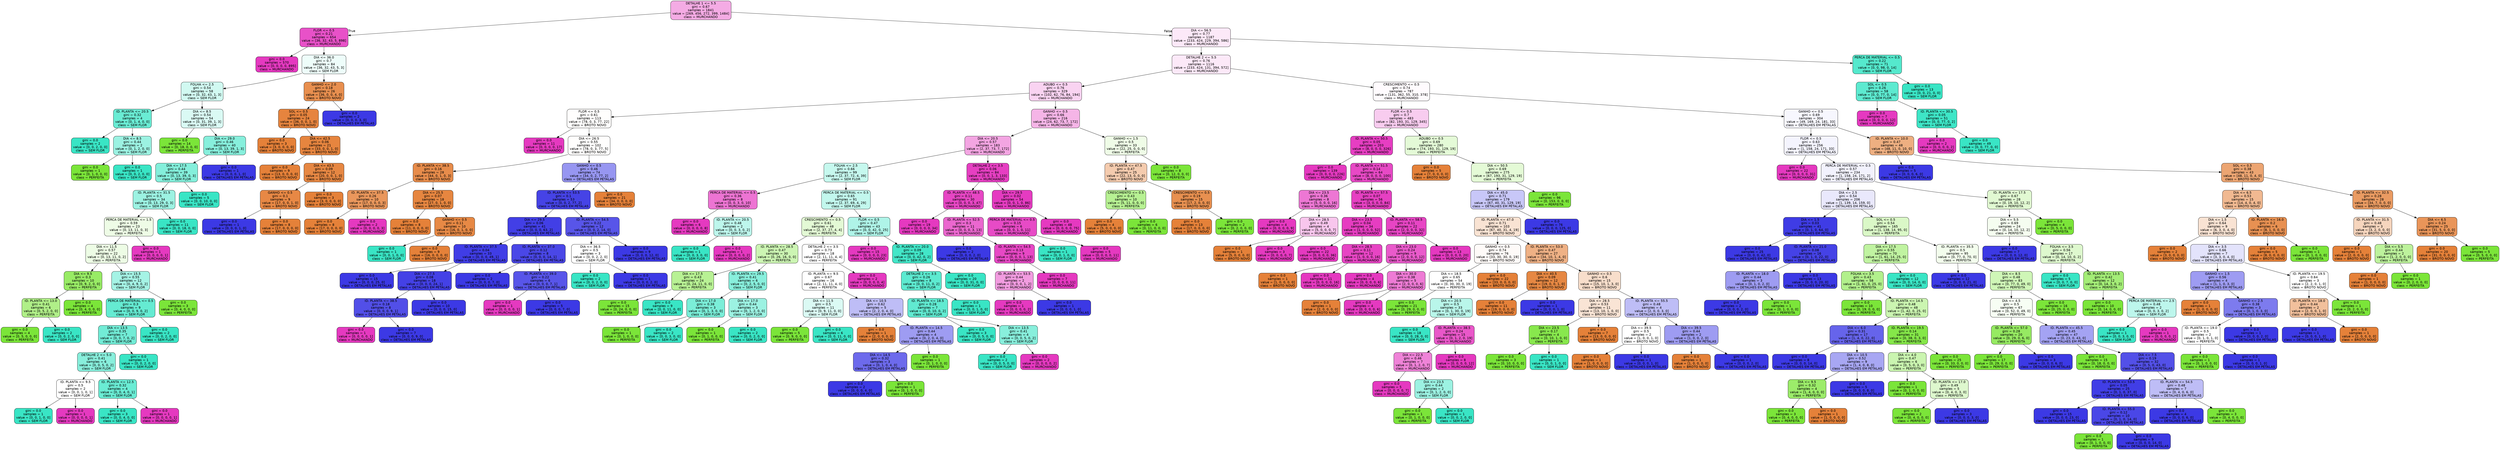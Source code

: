 digraph Tree {
node [shape=box, style="filled, rounded", color="black", fontname="helvetica"] ;
edge [fontname="helvetica"] ;
0 [label="DETALHE 1 <= 5.5\ngini = 0.67\nsamples = 1841\nvalue = [269, 456, 272, 399, 1484]\nclass = MURCHANDO", fillcolor="#f4abe4"] ;
1 [label="FLOR <= 0.5\ngini = 0.21\nsamples = 654\nvalue = [36, 32, 43, 5, 898]\nclass = MURCHANDO", fillcolor="#e851c8"] ;
0 -> 1 [labeldistance=2.5, labelangle=45, headlabel="True"] ;
2 [label="gini = 0.0\nsamples = 570\nvalue = [0, 0, 0, 0, 895]\nclass = MURCHANDO", fillcolor="#e539c0"] ;
1 -> 2 ;
3 [label="DIA <= 36.0\ngini = 0.7\nsamples = 84\nvalue = [36, 32, 43, 5, 3]\nclass = SEM FLOR", fillcolor="#eefdfa"] ;
1 -> 3 ;
4 [label="FOLHA <= 2.5\ngini = 0.54\nsamples = 58\nvalue = [0, 32, 43, 1, 3]\nclass = SEM FLOR", fillcolor="#d1f9f1"] ;
3 -> 4 ;
5 [label="ID. PLANTA <= 20.5\ngini = 0.32\nsamples = 4\nvalue = [0, 1, 4, 0, 0]\nclass = SEM FLOR", fillcolor="#6aecd4"] ;
4 -> 5 ;
6 [label="gini = 0.0\nsamples = 2\nvalue = [0, 0, 2, 0, 0]\nclass = SEM FLOR", fillcolor="#39e5c5"] ;
5 -> 6 ;
7 [label="DIA <= 8.5\ngini = 0.44\nsamples = 2\nvalue = [0, 1, 2, 0, 0]\nclass = SEM FLOR", fillcolor="#9cf2e2"] ;
5 -> 7 ;
8 [label="gini = 0.0\nsamples = 1\nvalue = [0, 1, 0, 0, 0]\nclass = PERFEITA", fillcolor="#7be539"] ;
7 -> 8 ;
9 [label="gini = 0.0\nsamples = 1\nvalue = [0, 0, 2, 0, 0]\nclass = SEM FLOR", fillcolor="#39e5c5"] ;
7 -> 9 ;
10 [label="DIA <= 8.5\ngini = 0.54\nsamples = 54\nvalue = [0, 31, 39, 1, 3]\nclass = SEM FLOR", fillcolor="#dafaf4"] ;
4 -> 10 ;
11 [label="gini = 0.0\nsamples = 14\nvalue = [0, 18, 0, 0, 0]\nclass = PERFEITA", fillcolor="#7be539"] ;
10 -> 11 ;
12 [label="DIA <= 29.0\ngini = 0.46\nsamples = 40\nvalue = [0, 13, 39, 1, 3]\nclass = SEM FLOR", fillcolor="#87efdc"] ;
10 -> 12 ;
13 [label="DIA <= 17.5\ngini = 0.44\nsamples = 39\nvalue = [0, 13, 39, 0, 3]\nclass = SEM FLOR", fillcolor="#84efdb"] ;
12 -> 13 ;
14 [label="ID. PLANTA <= 31.5\ngini = 0.5\nsamples = 34\nvalue = [0, 13, 29, 0, 3]\nclass = SEM FLOR", fillcolor="#9cf2e2"] ;
13 -> 14 ;
15 [label="PERCA DE MATERIAL <= 1.5\ngini = 0.59\nsamples = 23\nvalue = [0, 13, 11, 0, 3]\nclass = PERFEITA", fillcolor="#eefce6"] ;
14 -> 15 ;
16 [label="DIA <= 11.5\ngini = 0.57\nsamples = 22\nvalue = [0, 13, 11, 0, 2]\nclass = PERFEITA", fillcolor="#edfce5"] ;
15 -> 16 ;
17 [label="DIA <= 9.5\ngini = 0.3\nsamples = 10\nvalue = [0, 9, 2, 0, 0]\nclass = PERFEITA", fillcolor="#98eb65"] ;
16 -> 17 ;
18 [label="ID. PLANTA <= 13.0\ngini = 0.41\nsamples = 6\nvalue = [0, 5, 2, 0, 0]\nclass = PERFEITA", fillcolor="#b0ef88"] ;
17 -> 18 ;
19 [label="gini = 0.0\nsamples = 4\nvalue = [0, 5, 0, 0, 0]\nclass = PERFEITA", fillcolor="#7be539"] ;
18 -> 19 ;
20 [label="gini = 0.0\nsamples = 2\nvalue = [0, 0, 2, 0, 0]\nclass = SEM FLOR", fillcolor="#39e5c5"] ;
18 -> 20 ;
21 [label="gini = 0.0\nsamples = 4\nvalue = [0, 4, 0, 0, 0]\nclass = PERFEITA", fillcolor="#7be539"] ;
17 -> 21 ;
22 [label="DIA <= 15.5\ngini = 0.55\nsamples = 12\nvalue = [0, 4, 9, 0, 2]\nclass = SEM FLOR", fillcolor="#a5f3e5"] ;
16 -> 22 ;
23 [label="PERCA DE MATERIAL <= 0.5\ngini = 0.3\nsamples = 9\nvalue = [0, 0, 9, 0, 2]\nclass = SEM FLOR", fillcolor="#65ebd2"] ;
22 -> 23 ;
24 [label="DIA <= 13.5\ngini = 0.35\nsamples = 7\nvalue = [0, 0, 7, 0, 2]\nclass = SEM FLOR", fillcolor="#72ecd6"] ;
23 -> 24 ;
25 [label="DETALHE 2 <= 5.0\ngini = 0.41\nsamples = 6\nvalue = [0, 0, 5, 0, 2]\nclass = SEM FLOR", fillcolor="#88efdc"] ;
24 -> 25 ;
26 [label="ID. PLANTA <= 9.5\ngini = 0.5\nsamples = 2\nvalue = [0, 0, 1, 0, 1]\nclass = SEM FLOR", fillcolor="#ffffff"] ;
25 -> 26 ;
27 [label="gini = 0.0\nsamples = 1\nvalue = [0, 0, 1, 0, 0]\nclass = SEM FLOR", fillcolor="#39e5c5"] ;
26 -> 27 ;
28 [label="gini = 0.0\nsamples = 1\nvalue = [0, 0, 0, 0, 1]\nclass = MURCHANDO", fillcolor="#e539c0"] ;
26 -> 28 ;
29 [label="ID. PLANTA <= 12.5\ngini = 0.32\nsamples = 4\nvalue = [0, 0, 4, 0, 1]\nclass = SEM FLOR", fillcolor="#6aecd4"] ;
25 -> 29 ;
30 [label="gini = 0.0\nsamples = 3\nvalue = [0, 0, 4, 0, 0]\nclass = SEM FLOR", fillcolor="#39e5c5"] ;
29 -> 30 ;
31 [label="gini = 0.0\nsamples = 1\nvalue = [0, 0, 0, 0, 1]\nclass = MURCHANDO", fillcolor="#e539c0"] ;
29 -> 31 ;
32 [label="gini = 0.0\nsamples = 1\nvalue = [0, 0, 2, 0, 0]\nclass = SEM FLOR", fillcolor="#39e5c5"] ;
24 -> 32 ;
33 [label="gini = 0.0\nsamples = 2\nvalue = [0, 0, 2, 0, 0]\nclass = SEM FLOR", fillcolor="#39e5c5"] ;
23 -> 33 ;
34 [label="gini = 0.0\nsamples = 3\nvalue = [0, 4, 0, 0, 0]\nclass = PERFEITA", fillcolor="#7be539"] ;
22 -> 34 ;
35 [label="gini = 0.0\nsamples = 1\nvalue = [0, 0, 0, 0, 1]\nclass = MURCHANDO", fillcolor="#e539c0"] ;
15 -> 35 ;
36 [label="gini = 0.0\nsamples = 11\nvalue = [0, 0, 18, 0, 0]\nclass = SEM FLOR", fillcolor="#39e5c5"] ;
14 -> 36 ;
37 [label="gini = 0.0\nsamples = 5\nvalue = [0, 0, 10, 0, 0]\nclass = SEM FLOR", fillcolor="#39e5c5"] ;
13 -> 37 ;
38 [label="gini = 0.0\nsamples = 1\nvalue = [0, 0, 0, 1, 0]\nclass = DETALHES EM PÉTALAS", fillcolor="#3c39e5"] ;
12 -> 38 ;
39 [label="GANHO <= 2.0\ngini = 0.18\nsamples = 26\nvalue = [36, 0, 0, 4, 0]\nclass = BROTO NOVO", fillcolor="#e88f4f"] ;
3 -> 39 ;
40 [label="SOL <= 0.5\ngini = 0.05\nsamples = 24\nvalue = [36, 0, 0, 1, 0]\nclass = BROTO NOVO", fillcolor="#e6843e"] ;
39 -> 40 ;
41 [label="gini = 0.0\nsamples = 3\nvalue = [3, 0, 0, 0, 0]\nclass = BROTO NOVO", fillcolor="#e58139"] ;
40 -> 41 ;
42 [label="DIA <= 42.5\ngini = 0.06\nsamples = 21\nvalue = [33, 0, 0, 1, 0]\nclass = BROTO NOVO", fillcolor="#e6853f"] ;
40 -> 42 ;
43 [label="gini = 0.0\nsamples = 9\nvalue = [13, 0, 0, 0, 0]\nclass = BROTO NOVO", fillcolor="#e58139"] ;
42 -> 43 ;
44 [label="DIA <= 43.5\ngini = 0.09\nsamples = 12\nvalue = [20, 0, 0, 1, 0]\nclass = BROTO NOVO", fillcolor="#e68743"] ;
42 -> 44 ;
45 [label="GANHO <= 0.5\ngini = 0.1\nsamples = 9\nvalue = [17, 0, 0, 1, 0]\nclass = BROTO NOVO", fillcolor="#e78845"] ;
44 -> 45 ;
46 [label="gini = 0.0\nsamples = 1\nvalue = [0, 0, 0, 1, 0]\nclass = DETALHES EM PÉTALAS", fillcolor="#3c39e5"] ;
45 -> 46 ;
47 [label="gini = 0.0\nsamples = 8\nvalue = [17, 0, 0, 0, 0]\nclass = BROTO NOVO", fillcolor="#e58139"] ;
45 -> 47 ;
48 [label="gini = 0.0\nsamples = 3\nvalue = [3, 0, 0, 0, 0]\nclass = BROTO NOVO", fillcolor="#e58139"] ;
44 -> 48 ;
49 [label="gini = 0.0\nsamples = 2\nvalue = [0, 0, 0, 3, 0]\nclass = DETALHES EM PÉTALAS", fillcolor="#3c39e5"] ;
39 -> 49 ;
50 [label="DIA <= 56.5\ngini = 0.77\nsamples = 1187\nvalue = [233, 424, 229, 394, 586]\nclass = MURCHANDO", fillcolor="#fce9f8"] ;
0 -> 50 [labeldistance=2.5, labelangle=-45, headlabel="False"] ;
51 [label="DETALHE 2 <= 5.5\ngini = 0.76\nsamples = 1116\nvalue = [233, 424, 131, 394, 572]\nclass = MURCHANDO", fillcolor="#fce9f8"] ;
50 -> 51 ;
52 [label="ADUBO <= 0.5\ngini = 0.76\nsamples = 329\nvalue = [102, 62, 76, 84, 194]\nclass = MURCHANDO", fillcolor="#f9d3f1"] ;
51 -> 52 ;
53 [label="FLOR <= 0.5\ngini = 0.61\nsamples = 113\nvalue = [78, 0, 3, 77, 22]\nclass = BROTO NOVO", fillcolor="#fffefd"] ;
52 -> 53 ;
54 [label="gini = 0.0\nsamples = 11\nvalue = [0, 0, 0, 0, 17]\nclass = MURCHANDO", fillcolor="#e539c0"] ;
53 -> 54 ;
55 [label="DIA <= 26.5\ngini = 0.55\nsamples = 102\nvalue = [78, 0, 3, 77, 5]\nclass = BROTO NOVO", fillcolor="#fffefd"] ;
53 -> 55 ;
56 [label="ID. PLANTA <= 38.5\ngini = 0.16\nsamples = 28\nvalue = [44, 0, 1, 0, 3]\nclass = BROTO NOVO", fillcolor="#e78c4b"] ;
55 -> 56 ;
57 [label="ID. PLANTA <= 37.5\ngini = 0.26\nsamples = 10\nvalue = [17, 0, 0, 0, 3]\nclass = BROTO NOVO", fillcolor="#ea975c"] ;
56 -> 57 ;
58 [label="gini = 0.0\nsamples = 8\nvalue = [17, 0, 0, 0, 0]\nclass = BROTO NOVO", fillcolor="#e58139"] ;
57 -> 58 ;
59 [label="gini = 0.0\nsamples = 2\nvalue = [0, 0, 0, 0, 3]\nclass = MURCHANDO", fillcolor="#e539c0"] ;
57 -> 59 ;
60 [label="DIA <= 25.5\ngini = 0.07\nsamples = 18\nvalue = [27, 0, 1, 0, 0]\nclass = BROTO NOVO", fillcolor="#e68640"] ;
56 -> 60 ;
61 [label="gini = 0.0\nsamples = 8\nvalue = [11, 0, 0, 0, 0]\nclass = BROTO NOVO", fillcolor="#e58139"] ;
60 -> 61 ;
62 [label="GANHO <= 0.5\ngini = 0.11\nsamples = 10\nvalue = [16, 0, 1, 0, 0]\nclass = BROTO NOVO", fillcolor="#e78945"] ;
60 -> 62 ;
63 [label="gini = 0.0\nsamples = 1\nvalue = [0, 0, 1, 0, 0]\nclass = SEM FLOR", fillcolor="#39e5c5"] ;
62 -> 63 ;
64 [label="gini = 0.0\nsamples = 9\nvalue = [16, 0, 0, 0, 0]\nclass = BROTO NOVO", fillcolor="#e58139"] ;
62 -> 64 ;
65 [label="GANHO <= 0.5\ngini = 0.46\nsamples = 74\nvalue = [34, 0, 2, 77, 2]\nclass = DETALHES EM PÉTALAS", fillcolor="#9796f1"] ;
55 -> 65 ;
66 [label="ID. PLANTA <= 53.5\ngini = 0.1\nsamples = 53\nvalue = [0, 0, 2, 77, 2]\nclass = DETALHES EM PÉTALAS", fillcolor="#4643e6"] ;
65 -> 66 ;
67 [label="DIA <= 29.5\ngini = 0.06\nsamples = 41\nvalue = [0, 0, 0, 63, 2]\nclass = DETALHES EM PÉTALAS", fillcolor="#423fe6"] ;
66 -> 67 ;
68 [label="ID. PLANTA <= 37.5\ngini = 0.04\nsamples = 33\nvalue = [0, 0, 0, 49, 1]\nclass = DETALHES EM PÉTALAS", fillcolor="#403de6"] ;
67 -> 68 ;
69 [label="gini = 0.0\nsamples = 15\nvalue = [0, 0, 0, 25, 0]\nclass = DETALHES EM PÉTALAS", fillcolor="#3c39e5"] ;
68 -> 69 ;
70 [label="DIA <= 27.5\ngini = 0.08\nsamples = 18\nvalue = [0, 0, 0, 24, 1]\nclass = DETALHES EM PÉTALAS", fillcolor="#4441e6"] ;
68 -> 70 ;
71 [label="ID. PLANTA <= 38.5\ngini = 0.18\nsamples = 8\nvalue = [0, 0, 0, 9, 1]\nclass = DETALHES EM PÉTALAS", fillcolor="#524fe8"] ;
70 -> 71 ;
72 [label="gini = 0.0\nsamples = 1\nvalue = [0, 0, 0, 0, 1]\nclass = MURCHANDO", fillcolor="#e539c0"] ;
71 -> 72 ;
73 [label="gini = 0.0\nsamples = 7\nvalue = [0, 0, 0, 9, 0]\nclass = DETALHES EM PÉTALAS", fillcolor="#3c39e5"] ;
71 -> 73 ;
74 [label="gini = 0.0\nsamples = 10\nvalue = [0, 0, 0, 15, 0]\nclass = DETALHES EM PÉTALAS", fillcolor="#3c39e5"] ;
70 -> 74 ;
75 [label="ID. PLANTA <= 37.0\ngini = 0.12\nsamples = 8\nvalue = [0, 0, 0, 14, 1]\nclass = DETALHES EM PÉTALAS", fillcolor="#4a47e7"] ;
67 -> 75 ;
76 [label="gini = 0.0\nsamples = 2\nvalue = [0, 0, 0, 7, 0]\nclass = DETALHES EM PÉTALAS", fillcolor="#3c39e5"] ;
75 -> 76 ;
77 [label="ID. PLANTA <= 39.0\ngini = 0.22\nsamples = 6\nvalue = [0, 0, 0, 7, 1]\nclass = DETALHES EM PÉTALAS", fillcolor="#5855e9"] ;
75 -> 77 ;
78 [label="gini = 0.0\nsamples = 1\nvalue = [0, 0, 0, 0, 1]\nclass = MURCHANDO", fillcolor="#e539c0"] ;
77 -> 78 ;
79 [label="gini = 0.0\nsamples = 5\nvalue = [0, 0, 0, 7, 0]\nclass = DETALHES EM PÉTALAS", fillcolor="#3c39e5"] ;
77 -> 79 ;
80 [label="ID. PLANTA <= 54.5\ngini = 0.22\nsamples = 12\nvalue = [0, 0, 2, 14, 0]\nclass = DETALHES EM PÉTALAS", fillcolor="#5855e9"] ;
66 -> 80 ;
81 [label="DIA <= 36.5\ngini = 0.5\nsamples = 3\nvalue = [0, 0, 2, 2, 0]\nclass = SEM FLOR", fillcolor="#ffffff"] ;
80 -> 81 ;
82 [label="gini = 0.0\nsamples = 2\nvalue = [0, 0, 2, 0, 0]\nclass = SEM FLOR", fillcolor="#39e5c5"] ;
81 -> 82 ;
83 [label="gini = 0.0\nsamples = 1\nvalue = [0, 0, 0, 2, 0]\nclass = DETALHES EM PÉTALAS", fillcolor="#3c39e5"] ;
81 -> 83 ;
84 [label="gini = 0.0\nsamples = 9\nvalue = [0, 0, 0, 12, 0]\nclass = DETALHES EM PÉTALAS", fillcolor="#3c39e5"] ;
80 -> 84 ;
85 [label="gini = 0.0\nsamples = 21\nvalue = [34, 0, 0, 0, 0]\nclass = BROTO NOVO", fillcolor="#e58139"] ;
65 -> 85 ;
86 [label="GANHO <= 0.5\ngini = 0.66\nsamples = 216\nvalue = [24, 62, 73, 7, 172]\nclass = MURCHANDO", fillcolor="#f5b5e7"] ;
52 -> 86 ;
87 [label="DIA <= 20.5\ngini = 0.57\nsamples = 183\nvalue = [2, 37, 73, 7, 172]\nclass = MURCHANDO", fillcolor="#f3a5e2"] ;
86 -> 87 ;
88 [label="FOLHA <= 2.5\ngini = 0.66\nsamples = 99\nvalue = [2, 37, 72, 4, 39]\nclass = SEM FLOR", fillcolor="#c6f8ee"] ;
87 -> 88 ;
89 [label="PERCA DE MATERIAL <= 0.5\ngini = 0.36\nsamples = 8\nvalue = [0, 0, 3, 0, 10]\nclass = MURCHANDO", fillcolor="#ed74d3"] ;
88 -> 89 ;
90 [label="gini = 0.0\nsamples = 6\nvalue = [0, 0, 0, 0, 8]\nclass = MURCHANDO", fillcolor="#e539c0"] ;
89 -> 90 ;
91 [label="ID. PLANTA <= 20.5\ngini = 0.48\nsamples = 2\nvalue = [0, 0, 3, 0, 2]\nclass = SEM FLOR", fillcolor="#bdf6ec"] ;
89 -> 91 ;
92 [label="gini = 0.0\nsamples = 1\nvalue = [0, 0, 3, 0, 0]\nclass = SEM FLOR", fillcolor="#39e5c5"] ;
91 -> 92 ;
93 [label="gini = 0.0\nsamples = 1\nvalue = [0, 0, 0, 0, 2]\nclass = MURCHANDO", fillcolor="#e539c0"] ;
91 -> 93 ;
94 [label="PERCA DE MATERIAL <= 0.5\ngini = 0.65\nsamples = 91\nvalue = [2, 37, 69, 4, 29]\nclass = SEM FLOR", fillcolor="#c2f7ed"] ;
88 -> 94 ;
95 [label="CRESCIMENTO <= 0.5\ngini = 0.61\nsamples = 48\nvalue = [2, 37, 27, 4, 4]\nclass = PERFEITA", fillcolor="#e3f9d5"] ;
94 -> 95 ;
96 [label="ID. PLANTA <= 28.5\ngini = 0.47\nsamples = 30\nvalue = [0, 26, 16, 0, 0]\nclass = PERFEITA", fillcolor="#ccf5b3"] ;
95 -> 96 ;
97 [label="DIA <= 17.5\ngini = 0.43\nsamples = 24\nvalue = [0, 24, 11, 0, 0]\nclass = PERFEITA", fillcolor="#b8f194"] ;
96 -> 97 ;
98 [label="gini = 0.0\nsamples = 15\nvalue = [0, 24, 0, 0, 0]\nclass = PERFEITA", fillcolor="#7be539"] ;
97 -> 98 ;
99 [label="gini = 0.0\nsamples = 9\nvalue = [0, 0, 11, 0, 0]\nclass = SEM FLOR", fillcolor="#39e5c5"] ;
97 -> 99 ;
100 [label="ID. PLANTA <= 29.5\ngini = 0.41\nsamples = 6\nvalue = [0, 2, 5, 0, 0]\nclass = SEM FLOR", fillcolor="#88efdc"] ;
96 -> 100 ;
101 [label="DIA <= 17.0\ngini = 0.38\nsamples = 3\nvalue = [0, 1, 3, 0, 0]\nclass = SEM FLOR", fillcolor="#7beed8"] ;
100 -> 101 ;
102 [label="gini = 0.0\nsamples = 1\nvalue = [0, 1, 0, 0, 0]\nclass = PERFEITA", fillcolor="#7be539"] ;
101 -> 102 ;
103 [label="gini = 0.0\nsamples = 2\nvalue = [0, 0, 3, 0, 0]\nclass = SEM FLOR", fillcolor="#39e5c5"] ;
101 -> 103 ;
104 [label="DIA <= 17.0\ngini = 0.44\nsamples = 3\nvalue = [0, 1, 2, 0, 0]\nclass = SEM FLOR", fillcolor="#9cf2e2"] ;
100 -> 104 ;
105 [label="gini = 0.0\nsamples = 1\nvalue = [0, 1, 0, 0, 0]\nclass = PERFEITA", fillcolor="#7be539"] ;
104 -> 105 ;
106 [label="gini = 0.0\nsamples = 2\nvalue = [0, 0, 2, 0, 0]\nclass = SEM FLOR", fillcolor="#39e5c5"] ;
104 -> 106 ;
107 [label="DETALHE 2 <= 3.5\ngini = 0.73\nsamples = 18\nvalue = [2, 11, 11, 4, 4]\nclass = PERFEITA", fillcolor="#ffffff"] ;
95 -> 107 ;
108 [label="ID. PLANTA <= 9.5\ngini = 0.67\nsamples = 16\nvalue = [2, 11, 11, 4, 0]\nclass = PERFEITA", fillcolor="#ffffff"] ;
107 -> 108 ;
109 [label="DIA <= 11.5\ngini = 0.5\nsamples = 11\nvalue = [0, 9, 11, 0, 0]\nclass = SEM FLOR", fillcolor="#dbfaf4"] ;
108 -> 109 ;
110 [label="gini = 0.0\nsamples = 5\nvalue = [0, 9, 0, 0, 0]\nclass = PERFEITA", fillcolor="#7be539"] ;
109 -> 110 ;
111 [label="gini = 0.0\nsamples = 6\nvalue = [0, 0, 11, 0, 0]\nclass = SEM FLOR", fillcolor="#39e5c5"] ;
109 -> 111 ;
112 [label="DIA <= 10.5\ngini = 0.62\nsamples = 5\nvalue = [2, 2, 0, 4, 0]\nclass = DETALHES EM PÉTALAS", fillcolor="#bebdf6"] ;
108 -> 112 ;
113 [label="gini = 0.0\nsamples = 1\nvalue = [2, 0, 0, 0, 0]\nclass = BROTO NOVO", fillcolor="#e58139"] ;
112 -> 113 ;
114 [label="ID. PLANTA <= 14.5\ngini = 0.44\nsamples = 4\nvalue = [0, 2, 0, 4, 0]\nclass = DETALHES EM PÉTALAS", fillcolor="#9e9cf2"] ;
112 -> 114 ;
115 [label="DIA <= 14.5\ngini = 0.32\nsamples = 3\nvalue = [0, 1, 0, 4, 0]\nclass = DETALHES EM PÉTALAS", fillcolor="#6d6aec"] ;
114 -> 115 ;
116 [label="gini = 0.0\nsamples = 2\nvalue = [0, 0, 0, 4, 0]\nclass = DETALHES EM PÉTALAS", fillcolor="#3c39e5"] ;
115 -> 116 ;
117 [label="gini = 0.0\nsamples = 1\nvalue = [0, 1, 0, 0, 0]\nclass = PERFEITA", fillcolor="#7be539"] ;
115 -> 117 ;
118 [label="gini = 0.0\nsamples = 1\nvalue = [0, 1, 0, 0, 0]\nclass = PERFEITA", fillcolor="#7be539"] ;
114 -> 118 ;
119 [label="gini = 0.0\nsamples = 2\nvalue = [0, 0, 0, 0, 4]\nclass = MURCHANDO", fillcolor="#e539c0"] ;
107 -> 119 ;
120 [label="FLOR <= 0.5\ngini = 0.47\nsamples = 43\nvalue = [0, 0, 42, 0, 25]\nclass = SEM FLOR", fillcolor="#aff4e8"] ;
94 -> 120 ;
121 [label="gini = 0.0\nsamples = 15\nvalue = [0, 0, 0, 0, 23]\nclass = MURCHANDO", fillcolor="#e539c0"] ;
120 -> 121 ;
122 [label="ID. PLANTA <= 20.0\ngini = 0.09\nsamples = 28\nvalue = [0, 0, 42, 0, 2]\nclass = SEM FLOR", fillcolor="#42e6c8"] ;
120 -> 122 ;
123 [label="DETALHE 2 <= 3.5\ngini = 0.26\nsamples = 8\nvalue = [0, 0, 11, 0, 2]\nclass = SEM FLOR", fillcolor="#5dead0"] ;
122 -> 123 ;
124 [label="ID. PLANTA <= 18.5\ngini = 0.28\nsamples = 7\nvalue = [0, 0, 10, 0, 2]\nclass = SEM FLOR", fillcolor="#61ead1"] ;
123 -> 124 ;
125 [label="gini = 0.0\nsamples = 3\nvalue = [0, 0, 5, 0, 0]\nclass = SEM FLOR", fillcolor="#39e5c5"] ;
124 -> 125 ;
126 [label="DIA <= 13.5\ngini = 0.41\nsamples = 4\nvalue = [0, 0, 5, 0, 2]\nclass = SEM FLOR", fillcolor="#88efdc"] ;
124 -> 126 ;
127 [label="gini = 0.0\nsamples = 2\nvalue = [0, 0, 5, 0, 0]\nclass = SEM FLOR", fillcolor="#39e5c5"] ;
126 -> 127 ;
128 [label="gini = 0.0\nsamples = 2\nvalue = [0, 0, 0, 0, 2]\nclass = MURCHANDO", fillcolor="#e539c0"] ;
126 -> 128 ;
129 [label="gini = 0.0\nsamples = 1\nvalue = [0, 0, 1, 0, 0]\nclass = SEM FLOR", fillcolor="#39e5c5"] ;
123 -> 129 ;
130 [label="gini = 0.0\nsamples = 20\nvalue = [0, 0, 31, 0, 0]\nclass = SEM FLOR", fillcolor="#39e5c5"] ;
122 -> 130 ;
131 [label="DETALHE 2 <= 3.5\ngini = 0.06\nsamples = 84\nvalue = [0, 0, 1, 3, 133]\nclass = MURCHANDO", fillcolor="#e63fc2"] ;
87 -> 131 ;
132 [label="ID. PLANTA <= 48.5\ngini = 0.11\nsamples = 30\nvalue = [0, 0, 0, 3, 47]\nclass = MURCHANDO", fillcolor="#e746c4"] ;
131 -> 132 ;
133 [label="gini = 0.0\nsamples = 19\nvalue = [0, 0, 0, 0, 34]\nclass = MURCHANDO", fillcolor="#e539c0"] ;
132 -> 133 ;
134 [label="ID. PLANTA <= 52.5\ngini = 0.3\nsamples = 11\nvalue = [0, 0, 0, 3, 13]\nclass = MURCHANDO", fillcolor="#eb67cf"] ;
132 -> 134 ;
135 [label="gini = 0.0\nsamples = 2\nvalue = [0, 0, 0, 2, 0]\nclass = DETALHES EM PÉTALAS", fillcolor="#3c39e5"] ;
134 -> 135 ;
136 [label="ID. PLANTA <= 54.5\ngini = 0.13\nsamples = 9\nvalue = [0, 0, 0, 1, 13]\nclass = MURCHANDO", fillcolor="#e748c5"] ;
134 -> 136 ;
137 [label="ID. PLANTA <= 53.5\ngini = 0.44\nsamples = 2\nvalue = [0, 0, 0, 1, 2]\nclass = MURCHANDO", fillcolor="#f29ce0"] ;
136 -> 137 ;
138 [label="gini = 0.0\nsamples = 1\nvalue = [0, 0, 0, 0, 2]\nclass = MURCHANDO", fillcolor="#e539c0"] ;
137 -> 138 ;
139 [label="gini = 0.0\nsamples = 1\nvalue = [0, 0, 0, 1, 0]\nclass = DETALHES EM PÉTALAS", fillcolor="#3c39e5"] ;
137 -> 139 ;
140 [label="gini = 0.0\nsamples = 7\nvalue = [0, 0, 0, 0, 11]\nclass = MURCHANDO", fillcolor="#e539c0"] ;
136 -> 140 ;
141 [label="DIA <= 29.5\ngini = 0.02\nsamples = 54\nvalue = [0, 0, 1, 0, 86]\nclass = MURCHANDO", fillcolor="#e53bc1"] ;
131 -> 141 ;
142 [label="PERCA DE MATERIAL <= 0.5\ngini = 0.15\nsamples = 6\nvalue = [0, 0, 1, 0, 11]\nclass = MURCHANDO", fillcolor="#e74bc6"] ;
141 -> 142 ;
143 [label="gini = 0.0\nsamples = 1\nvalue = [0, 0, 1, 0, 0]\nclass = SEM FLOR", fillcolor="#39e5c5"] ;
142 -> 143 ;
144 [label="gini = 0.0\nsamples = 5\nvalue = [0, 0, 0, 0, 11]\nclass = MURCHANDO", fillcolor="#e539c0"] ;
142 -> 144 ;
145 [label="gini = 0.0\nsamples = 48\nvalue = [0, 0, 0, 0, 75]\nclass = MURCHANDO", fillcolor="#e539c0"] ;
141 -> 145 ;
146 [label="GANHO <= 1.5\ngini = 0.5\nsamples = 33\nvalue = [22, 25, 0, 0, 0]\nclass = PERFEITA", fillcolor="#effce7"] ;
86 -> 146 ;
147 [label="ID. PLANTA <= 47.5\ngini = 0.47\nsamples = 25\nvalue = [22, 13, 0, 0, 0]\nclass = BROTO NOVO", fillcolor="#f4cbae"] ;
146 -> 147 ;
148 [label="CRESCIMENTO <= 0.5\ngini = 0.43\nsamples = 10\nvalue = [5, 11, 0, 0, 0]\nclass = PERFEITA", fillcolor="#b7f193"] ;
147 -> 148 ;
149 [label="gini = 0.0\nsamples = 4\nvalue = [5, 0, 0, 0, 0]\nclass = BROTO NOVO", fillcolor="#e58139"] ;
148 -> 149 ;
150 [label="gini = 0.0\nsamples = 6\nvalue = [0, 11, 0, 0, 0]\nclass = PERFEITA", fillcolor="#7be539"] ;
148 -> 150 ;
151 [label="CRESCIMENTO <= 0.5\ngini = 0.19\nsamples = 15\nvalue = [17, 2, 0, 0, 0]\nclass = BROTO NOVO", fillcolor="#e89050"] ;
147 -> 151 ;
152 [label="gini = 0.0\nsamples = 13\nvalue = [17, 0, 0, 0, 0]\nclass = BROTO NOVO", fillcolor="#e58139"] ;
151 -> 152 ;
153 [label="gini = 0.0\nsamples = 2\nvalue = [0, 2, 0, 0, 0]\nclass = PERFEITA", fillcolor="#7be539"] ;
151 -> 153 ;
154 [label="gini = 0.0\nsamples = 8\nvalue = [0, 12, 0, 0, 0]\nclass = PERFEITA", fillcolor="#7be539"] ;
146 -> 154 ;
155 [label="CRESCIMENTO <= 0.5\ngini = 0.74\nsamples = 787\nvalue = [131, 362, 55, 310, 378]\nclass = MURCHANDO", fillcolor="#fffbfe"] ;
51 -> 155 ;
156 [label="FLOR <= 0.5\ngini = 0.7\nsamples = 483\nvalue = [82, 193, 31, 129, 345]\nclass = MURCHANDO", fillcolor="#f8ccef"] ;
155 -> 156 ;
157 [label="ID. PLANTA <= 50.5\ngini = 0.05\nsamples = 203\nvalue = [8, 0, 0, 0, 326]\nclass = MURCHANDO", fillcolor="#e63ec2"] ;
156 -> 157 ;
158 [label="gini = 0.0\nsamples = 139\nvalue = [0, 0, 0, 0, 226]\nclass = MURCHANDO", fillcolor="#e539c0"] ;
157 -> 158 ;
159 [label="ID. PLANTA <= 51.5\ngini = 0.14\nsamples = 64\nvalue = [8, 0, 0, 0, 100]\nclass = MURCHANDO", fillcolor="#e749c5"] ;
157 -> 159 ;
160 [label="DIA <= 23.5\ngini = 0.36\nsamples = 8\nvalue = [5, 0, 0, 0, 16]\nclass = MURCHANDO", fillcolor="#ed77d4"] ;
159 -> 160 ;
161 [label="gini = 0.0\nsamples = 4\nvalue = [0, 0, 0, 0, 9]\nclass = MURCHANDO", fillcolor="#e539c0"] ;
160 -> 161 ;
162 [label="DIA <= 28.5\ngini = 0.49\nsamples = 4\nvalue = [5, 0, 0, 0, 7]\nclass = MURCHANDO", fillcolor="#f8c6ed"] ;
160 -> 162 ;
163 [label="gini = 0.0\nsamples = 1\nvalue = [5, 0, 0, 0, 0]\nclass = BROTO NOVO", fillcolor="#e58139"] ;
162 -> 163 ;
164 [label="gini = 0.0\nsamples = 3\nvalue = [0, 0, 0, 0, 7]\nclass = MURCHANDO", fillcolor="#e539c0"] ;
162 -> 164 ;
165 [label="ID. PLANTA <= 57.5\ngini = 0.07\nsamples = 56\nvalue = [3, 0, 0, 0, 84]\nclass = MURCHANDO", fillcolor="#e640c2"] ;
159 -> 165 ;
166 [label="DIA <= 23.5\ngini = 0.04\nsamples = 34\nvalue = [1, 0, 0, 0, 52]\nclass = MURCHANDO", fillcolor="#e63dc1"] ;
165 -> 166 ;
167 [label="gini = 0.0\nsamples = 22\nvalue = [0, 0, 0, 0, 36]\nclass = MURCHANDO", fillcolor="#e539c0"] ;
166 -> 167 ;
168 [label="DIA <= 28.5\ngini = 0.11\nsamples = 12\nvalue = [1, 0, 0, 0, 16]\nclass = MURCHANDO", fillcolor="#e745c4"] ;
166 -> 168 ;
169 [label="gini = 0.0\nsamples = 1\nvalue = [1, 0, 0, 0, 0]\nclass = BROTO NOVO", fillcolor="#e58139"] ;
168 -> 169 ;
170 [label="gini = 0.0\nsamples = 11\nvalue = [0, 0, 0, 0, 16]\nclass = MURCHANDO", fillcolor="#e539c0"] ;
168 -> 170 ;
171 [label="ID. PLANTA <= 58.5\ngini = 0.11\nsamples = 22\nvalue = [2, 0, 0, 0, 32]\nclass = MURCHANDO", fillcolor="#e745c4"] ;
165 -> 171 ;
172 [label="DIA <= 23.0\ngini = 0.24\nsamples = 9\nvalue = [2, 0, 0, 0, 12]\nclass = MURCHANDO", fillcolor="#e95acb"] ;
171 -> 172 ;
173 [label="gini = 0.0\nsamples = 4\nvalue = [0, 0, 0, 0, 6]\nclass = MURCHANDO", fillcolor="#e539c0"] ;
172 -> 173 ;
174 [label="DIA <= 30.0\ngini = 0.38\nsamples = 5\nvalue = [2, 0, 0, 0, 6]\nclass = MURCHANDO", fillcolor="#ee7bd5"] ;
172 -> 174 ;
175 [label="gini = 0.0\nsamples = 1\nvalue = [2, 0, 0, 0, 0]\nclass = BROTO NOVO", fillcolor="#e58139"] ;
174 -> 175 ;
176 [label="gini = 0.0\nsamples = 4\nvalue = [0, 0, 0, 0, 6]\nclass = MURCHANDO", fillcolor="#e539c0"] ;
174 -> 176 ;
177 [label="gini = 0.0\nsamples = 13\nvalue = [0, 0, 0, 0, 20]\nclass = MURCHANDO", fillcolor="#e539c0"] ;
171 -> 177 ;
178 [label="ADUBO <= 0.5\ngini = 0.69\nsamples = 280\nvalue = [74, 193, 31, 129, 19]\nclass = PERFEITA", fillcolor="#e4fad7"] ;
156 -> 178 ;
179 [label="gini = 0.0\nsamples = 5\nvalue = [7, 0, 0, 0, 0]\nclass = BROTO NOVO", fillcolor="#e58139"] ;
178 -> 179 ;
180 [label="DIA <= 50.5\ngini = 0.69\nsamples = 275\nvalue = [67, 193, 31, 129, 19]\nclass = PERFEITA", fillcolor="#e4fad6"] ;
178 -> 180 ;
181 [label="DIA <= 45.0\ngini = 0.71\nsamples = 179\nvalue = [67, 40, 31, 129, 19]\nclass = DETALHES EM PÉTALAS", fillcolor="#c8c7f8"] ;
180 -> 181 ;
182 [label="ID. PLANTA <= 47.0\ngini = 0.71\nsamples = 103\nvalue = [67, 40, 31, 4, 19]\nclass = BROTO NOVO", fillcolor="#f9e3d3"] ;
181 -> 182 ;
183 [label="GANHO <= 0.5\ngini = 0.74\nsamples = 76\nvalue = [33, 30, 30, 0, 19]\nclass = BROTO NOVO", fillcolor="#fefaf8"] ;
182 -> 183 ;
184 [label="DIA <= 18.5\ngini = 0.65\nsamples = 54\nvalue = [0, 30, 30, 0, 19]\nclass = PERFEITA", fillcolor="#ffffff"] ;
183 -> 184 ;
185 [label="gini = 0.0\nsamples = 21\nvalue = [0, 29, 0, 0, 0]\nclass = PERFEITA", fillcolor="#7be539"] ;
184 -> 185 ;
186 [label="DIA <= 20.5\ngini = 0.5\nsamples = 33\nvalue = [0, 1, 30, 0, 19]\nclass = SEM FLOR", fillcolor="#b9f6ea"] ;
184 -> 186 ;
187 [label="gini = 0.0\nsamples = 18\nvalue = [0, 0, 28, 0, 0]\nclass = SEM FLOR", fillcolor="#39e5c5"] ;
186 -> 187 ;
188 [label="ID. PLANTA <= 38.5\ngini = 0.24\nsamples = 15\nvalue = [0, 1, 2, 0, 19]\nclass = MURCHANDO", fillcolor="#e957c9"] ;
186 -> 188 ;
189 [label="DIA <= 22.5\ngini = 0.46\nsamples = 7\nvalue = [0, 1, 2, 0, 7]\nclass = MURCHANDO", fillcolor="#ef83d8"] ;
188 -> 189 ;
190 [label="gini = 0.0\nsamples = 5\nvalue = [0, 0, 0, 0, 7]\nclass = MURCHANDO", fillcolor="#e539c0"] ;
189 -> 190 ;
191 [label="DIA <= 23.5\ngini = 0.44\nsamples = 2\nvalue = [0, 1, 2, 0, 0]\nclass = SEM FLOR", fillcolor="#9cf2e2"] ;
189 -> 191 ;
192 [label="gini = 0.0\nsamples = 1\nvalue = [0, 1, 0, 0, 0]\nclass = PERFEITA", fillcolor="#7be539"] ;
191 -> 192 ;
193 [label="gini = 0.0\nsamples = 1\nvalue = [0, 0, 2, 0, 0]\nclass = SEM FLOR", fillcolor="#39e5c5"] ;
191 -> 193 ;
194 [label="gini = 0.0\nsamples = 8\nvalue = [0, 0, 0, 0, 12]\nclass = MURCHANDO", fillcolor="#e539c0"] ;
188 -> 194 ;
195 [label="gini = 0.0\nsamples = 22\nvalue = [33, 0, 0, 0, 0]\nclass = BROTO NOVO", fillcolor="#e58139"] ;
183 -> 195 ;
196 [label="ID. PLANTA <= 53.0\ngini = 0.47\nsamples = 27\nvalue = [34, 10, 1, 4, 0]\nclass = BROTO NOVO", fillcolor="#efb185"] ;
182 -> 196 ;
197 [label="DIA <= 40.5\ngini = 0.09\nsamples = 12\nvalue = [19, 0, 0, 1, 0]\nclass = BROTO NOVO", fillcolor="#e68843"] ;
196 -> 197 ;
198 [label="gini = 0.0\nsamples = 11\nvalue = [19, 0, 0, 0, 0]\nclass = BROTO NOVO", fillcolor="#e58139"] ;
197 -> 198 ;
199 [label="gini = 0.0\nsamples = 1\nvalue = [0, 0, 0, 1, 0]\nclass = DETALHES EM PÉTALAS", fillcolor="#3c39e5"] ;
197 -> 199 ;
200 [label="GANHO <= 0.5\ngini = 0.6\nsamples = 15\nvalue = [15, 10, 1, 3, 0]\nclass = BROTO NOVO", fillcolor="#f8decb"] ;
196 -> 200 ;
201 [label="DIA <= 28.5\ngini = 0.53\nsamples = 11\nvalue = [13, 10, 1, 0, 0]\nclass = BROTO NOVO", fillcolor="#f9e4d5"] ;
200 -> 201 ;
202 [label="DIA <= 23.5\ngini = 0.17\nsamples = 4\nvalue = [0, 10, 1, 0, 0]\nclass = PERFEITA", fillcolor="#88e84d"] ;
201 -> 202 ;
203 [label="gini = 0.0\nsamples = 3\nvalue = [0, 10, 0, 0, 0]\nclass = PERFEITA", fillcolor="#7be539"] ;
202 -> 203 ;
204 [label="gini = 0.0\nsamples = 1\nvalue = [0, 0, 1, 0, 0]\nclass = SEM FLOR", fillcolor="#39e5c5"] ;
202 -> 204 ;
205 [label="gini = 0.0\nsamples = 7\nvalue = [13, 0, 0, 0, 0]\nclass = BROTO NOVO", fillcolor="#e58139"] ;
201 -> 205 ;
206 [label="ID. PLANTA <= 55.5\ngini = 0.48\nsamples = 4\nvalue = [2, 0, 0, 3, 0]\nclass = DETALHES EM PÉTALAS", fillcolor="#bebdf6"] ;
200 -> 206 ;
207 [label="DIA <= 39.5\ngini = 0.5\nsamples = 2\nvalue = [1, 0, 0, 1, 0]\nclass = BROTO NOVO", fillcolor="#ffffff"] ;
206 -> 207 ;
208 [label="gini = 0.0\nsamples = 1\nvalue = [1, 0, 0, 0, 0]\nclass = BROTO NOVO", fillcolor="#e58139"] ;
207 -> 208 ;
209 [label="gini = 0.0\nsamples = 1\nvalue = [0, 0, 0, 1, 0]\nclass = DETALHES EM PÉTALAS", fillcolor="#3c39e5"] ;
207 -> 209 ;
210 [label="DIA <= 39.5\ngini = 0.44\nsamples = 2\nvalue = [1, 0, 0, 2, 0]\nclass = DETALHES EM PÉTALAS", fillcolor="#9e9cf2"] ;
206 -> 210 ;
211 [label="gini = 0.0\nsamples = 1\nvalue = [1, 0, 0, 0, 0]\nclass = BROTO NOVO", fillcolor="#e58139"] ;
210 -> 211 ;
212 [label="gini = 0.0\nsamples = 1\nvalue = [0, 0, 0, 2, 0]\nclass = DETALHES EM PÉTALAS", fillcolor="#3c39e5"] ;
210 -> 212 ;
213 [label="gini = 0.0\nsamples = 76\nvalue = [0, 0, 0, 125, 0]\nclass = DETALHES EM PÉTALAS", fillcolor="#3c39e5"] ;
181 -> 213 ;
214 [label="gini = 0.0\nsamples = 96\nvalue = [0, 153, 0, 0, 0]\nclass = PERFEITA", fillcolor="#7be539"] ;
180 -> 214 ;
215 [label="GANHO <= 0.5\ngini = 0.69\nsamples = 304\nvalue = [49, 169, 24, 181, 33]\nclass = DETALHES EM PÉTALAS", fillcolor="#f7f7fe"] ;
155 -> 215 ;
216 [label="FLOR <= 0.5\ngini = 0.63\nsamples = 256\nvalue = [1, 158, 24, 171, 33]\nclass = DETALHES EM PÉTALAS", fillcolor="#f4f4fe"] ;
215 -> 216 ;
217 [label="gini = 0.0\nsamples = 22\nvalue = [0, 0, 0, 0, 31]\nclass = MURCHANDO", fillcolor="#e539c0"] ;
216 -> 217 ;
218 [label="PERCA DE MATERIAL <= 0.5\ngini = 0.57\nsamples = 234\nvalue = [1, 158, 24, 171, 2]\nclass = DETALHES EM PÉTALAS", fillcolor="#f2f2fd"] ;
216 -> 218 ;
219 [label="DIA <= 2.5\ngini = 0.54\nsamples = 206\nvalue = [1, 139, 14, 159, 0]\nclass = DETALHES EM PÉTALAS", fillcolor="#e9e8fc"] ;
218 -> 219 ;
220 [label="DIA <= 1.5\ngini = 0.03\nsamples = 41\nvalue = [0, 1, 0, 64, 0]\nclass = DETALHES EM PÉTALAS", fillcolor="#3f3ce5"] ;
219 -> 220 ;
221 [label="gini = 0.0\nsamples = 25\nvalue = [0, 0, 0, 42, 0]\nclass = DETALHES EM PÉTALAS", fillcolor="#3c39e5"] ;
220 -> 221 ;
222 [label="ID. PLANTA <= 21.0\ngini = 0.08\nsamples = 16\nvalue = [0, 1, 0, 22, 0]\nclass = DETALHES EM PÉTALAS", fillcolor="#4542e6"] ;
220 -> 222 ;
223 [label="ID. PLANTA <= 18.0\ngini = 0.44\nsamples = 3\nvalue = [0, 1, 0, 2, 0]\nclass = DETALHES EM PÉTALAS", fillcolor="#9e9cf2"] ;
222 -> 223 ;
224 [label="gini = 0.0\nsamples = 2\nvalue = [0, 0, 0, 2, 0]\nclass = DETALHES EM PÉTALAS", fillcolor="#3c39e5"] ;
223 -> 224 ;
225 [label="gini = 0.0\nsamples = 1\nvalue = [0, 1, 0, 0, 0]\nclass = PERFEITA", fillcolor="#7be539"] ;
223 -> 225 ;
226 [label="gini = 0.0\nsamples = 13\nvalue = [0, 0, 0, 20, 0]\nclass = DETALHES EM PÉTALAS", fillcolor="#3c39e5"] ;
222 -> 226 ;
227 [label="SOL <= 0.5\ngini = 0.54\nsamples = 165\nvalue = [1, 138, 14, 95, 0]\nclass = PERFEITA", fillcolor="#daf8c7"] ;
219 -> 227 ;
228 [label="DIA <= 17.5\ngini = 0.55\nsamples = 70\nvalue = [1, 61, 14, 25, 0]\nclass = PERFEITA", fillcolor="#c0f3a1"] ;
227 -> 228 ;
229 [label="FOLHA <= 3.5\ngini = 0.43\nsamples = 58\nvalue = [1, 61, 0, 25, 0]\nclass = PERFEITA", fillcolor="#b2f08c"] ;
228 -> 229 ;
230 [label="gini = 0.0\nsamples = 10\nvalue = [0, 19, 0, 0, 0]\nclass = PERFEITA", fillcolor="#7be539"] ;
229 -> 230 ;
231 [label="ID. PLANTA <= 14.5\ngini = 0.48\nsamples = 48\nvalue = [1, 42, 0, 25, 0]\nclass = PERFEITA", fillcolor="#cbf5b1"] ;
229 -> 231 ;
232 [label="DIA <= 6.0\ngini = 0.31\nsamples = 17\nvalue = [1, 4, 0, 22, 0]\nclass = DETALHES EM PÉTALAS", fillcolor="#6664eb"] ;
231 -> 232 ;
233 [label="gini = 0.0\nsamples = 8\nvalue = [0, 0, 0, 14, 0]\nclass = DETALHES EM PÉTALAS", fillcolor="#3c39e5"] ;
232 -> 233 ;
234 [label="DIA <= 10.5\ngini = 0.52\nsamples = 9\nvalue = [1, 4, 0, 8, 0]\nclass = DETALHES EM PÉTALAS", fillcolor="#a8a7f3"] ;
232 -> 234 ;
235 [label="DIA <= 9.5\ngini = 0.32\nsamples = 4\nvalue = [1, 4, 0, 0, 0]\nclass = PERFEITA", fillcolor="#9cec6a"] ;
234 -> 235 ;
236 [label="gini = 0.0\nsamples = 3\nvalue = [0, 4, 0, 0, 0]\nclass = PERFEITA", fillcolor="#7be539"] ;
235 -> 236 ;
237 [label="gini = 0.0\nsamples = 1\nvalue = [1, 0, 0, 0, 0]\nclass = BROTO NOVO", fillcolor="#e58139"] ;
235 -> 237 ;
238 [label="gini = 0.0\nsamples = 5\nvalue = [0, 0, 0, 8, 0]\nclass = DETALHES EM PÉTALAS", fillcolor="#3c39e5"] ;
234 -> 238 ;
239 [label="ID. PLANTA <= 19.5\ngini = 0.14\nsamples = 31\nvalue = [0, 38, 0, 3, 0]\nclass = PERFEITA", fillcolor="#85e749"] ;
231 -> 239 ;
240 [label="DIA <= 4.0\ngini = 0.47\nsamples = 6\nvalue = [0, 5, 0, 3, 0]\nclass = PERFEITA", fillcolor="#caf5b0"] ;
239 -> 240 ;
241 [label="gini = 0.0\nsamples = 1\nvalue = [0, 1, 0, 0, 0]\nclass = PERFEITA", fillcolor="#7be539"] ;
240 -> 241 ;
242 [label="ID. PLANTA <= 17.0\ngini = 0.49\nsamples = 5\nvalue = [0, 4, 0, 3, 0]\nclass = PERFEITA", fillcolor="#def8ce"] ;
240 -> 242 ;
243 [label="gini = 0.0\nsamples = 2\nvalue = [0, 4, 0, 0, 0]\nclass = PERFEITA", fillcolor="#7be539"] ;
242 -> 243 ;
244 [label="gini = 0.0\nsamples = 3\nvalue = [0, 0, 0, 3, 0]\nclass = DETALHES EM PÉTALAS", fillcolor="#3c39e5"] ;
242 -> 244 ;
245 [label="gini = 0.0\nsamples = 25\nvalue = [0, 33, 0, 0, 0]\nclass = PERFEITA", fillcolor="#7be539"] ;
239 -> 245 ;
246 [label="gini = 0.0\nsamples = 12\nvalue = [0, 0, 14, 0, 0]\nclass = SEM FLOR", fillcolor="#39e5c5"] ;
228 -> 246 ;
247 [label="ID. PLANTA <= 35.5\ngini = 0.5\nsamples = 95\nvalue = [0, 77, 0, 70, 0]\nclass = PERFEITA", fillcolor="#f3fded"] ;
227 -> 247 ;
248 [label="gini = 0.0\nsamples = 12\nvalue = [0, 0, 0, 21, 0]\nclass = DETALHES EM PÉTALAS", fillcolor="#3c39e5"] ;
247 -> 248 ;
249 [label="DIA <= 8.5\ngini = 0.48\nsamples = 83\nvalue = [0, 77, 0, 49, 0]\nclass = PERFEITA", fillcolor="#cff6b7"] ;
247 -> 249 ;
250 [label="DIA <= 4.5\ngini = 0.5\nsamples = 67\nvalue = [0, 52, 0, 49, 0]\nclass = PERFEITA", fillcolor="#f7fef4"] ;
249 -> 250 ;
251 [label="ID. PLANTA <= 57.0\ngini = 0.28\nsamples = 20\nvalue = [0, 29, 0, 6, 0]\nclass = PERFEITA", fillcolor="#96ea62"] ;
250 -> 251 ;
252 [label="gini = 0.0\nsamples = 17\nvalue = [0, 29, 0, 0, 0]\nclass = PERFEITA", fillcolor="#7be539"] ;
251 -> 252 ;
253 [label="gini = 0.0\nsamples = 3\nvalue = [0, 0, 0, 6, 0]\nclass = DETALHES EM PÉTALAS", fillcolor="#3c39e5"] ;
251 -> 253 ;
254 [label="ID. PLANTA <= 45.5\ngini = 0.45\nsamples = 47\nvalue = [0, 23, 0, 43, 0]\nclass = DETALHES EM PÉTALAS", fillcolor="#a4a3f3"] ;
250 -> 254 ;
255 [label="gini = 0.0\nsamples = 15\nvalue = [0, 18, 0, 0, 0]\nclass = PERFEITA", fillcolor="#7be539"] ;
254 -> 255 ;
256 [label="DIA <= 7.5\ngini = 0.19\nsamples = 32\nvalue = [0, 5, 0, 43, 0]\nclass = DETALHES EM PÉTALAS", fillcolor="#5350e8"] ;
254 -> 256 ;
257 [label="ID. PLANTA <= 53.5\ngini = 0.05\nsamples = 25\nvalue = [0, 1, 0, 37, 0]\nclass = DETALHES EM PÉTALAS", fillcolor="#413ee6"] ;
256 -> 257 ;
258 [label="gini = 0.0\nsamples = 15\nvalue = [0, 0, 0, 23, 0]\nclass = DETALHES EM PÉTALAS", fillcolor="#3c39e5"] ;
257 -> 258 ;
259 [label="ID. PLANTA <= 55.0\ngini = 0.12\nsamples = 10\nvalue = [0, 1, 0, 14, 0]\nclass = DETALHES EM PÉTALAS", fillcolor="#4a47e7"] ;
257 -> 259 ;
260 [label="gini = 0.0\nsamples = 1\nvalue = [0, 1, 0, 0, 0]\nclass = PERFEITA", fillcolor="#7be539"] ;
259 -> 260 ;
261 [label="gini = 0.0\nsamples = 9\nvalue = [0, 0, 0, 14, 0]\nclass = DETALHES EM PÉTALAS", fillcolor="#3c39e5"] ;
259 -> 261 ;
262 [label="ID. PLANTA <= 54.5\ngini = 0.48\nsamples = 7\nvalue = [0, 4, 0, 6, 0]\nclass = DETALHES EM PÉTALAS", fillcolor="#bebdf6"] ;
256 -> 262 ;
263 [label="gini = 0.0\nsamples = 4\nvalue = [0, 0, 0, 6, 0]\nclass = DETALHES EM PÉTALAS", fillcolor="#3c39e5"] ;
262 -> 263 ;
264 [label="gini = 0.0\nsamples = 3\nvalue = [0, 4, 0, 0, 0]\nclass = PERFEITA", fillcolor="#7be539"] ;
262 -> 264 ;
265 [label="gini = 0.0\nsamples = 16\nvalue = [0, 25, 0, 0, 0]\nclass = PERFEITA", fillcolor="#7be539"] ;
249 -> 265 ;
266 [label="ID. PLANTA <= 17.5\ngini = 0.67\nsamples = 28\nvalue = [0, 19, 10, 12, 2]\nclass = PERFEITA", fillcolor="#e1f9d2"] ;
218 -> 266 ;
267 [label="DIA <= 5.5\ngini = 0.69\nsamples = 24\nvalue = [0, 14, 10, 12, 2]\nclass = PERFEITA", fillcolor="#f5fdf0"] ;
266 -> 267 ;
268 [label="gini = 0.0\nsamples = 7\nvalue = [0, 0, 0, 12, 0]\nclass = DETALHES EM PÉTALAS", fillcolor="#3c39e5"] ;
267 -> 268 ;
269 [label="FOLHA <= 3.5\ngini = 0.56\nsamples = 17\nvalue = [0, 14, 10, 0, 2]\nclass = PERFEITA", fillcolor="#def8ce"] ;
267 -> 269 ;
270 [label="gini = 0.0\nsamples = 5\nvalue = [0, 0, 7, 0, 0]\nclass = SEM FLOR", fillcolor="#39e5c5"] ;
269 -> 270 ;
271 [label="ID. PLANTA <= 13.5\ngini = 0.42\nsamples = 12\nvalue = [0, 14, 3, 0, 2]\nclass = PERFEITA", fillcolor="#a4ed77"] ;
269 -> 271 ;
272 [label="gini = 0.0\nsamples = 10\nvalue = [0, 14, 0, 0, 0]\nclass = PERFEITA", fillcolor="#7be539"] ;
271 -> 272 ;
273 [label="PERCA DE MATERIAL <= 2.5\ngini = 0.48\nsamples = 2\nvalue = [0, 0, 3, 0, 2]\nclass = SEM FLOR", fillcolor="#bdf6ec"] ;
271 -> 273 ;
274 [label="gini = 0.0\nsamples = 1\nvalue = [0, 0, 3, 0, 0]\nclass = SEM FLOR", fillcolor="#39e5c5"] ;
273 -> 274 ;
275 [label="gini = 0.0\nsamples = 1\nvalue = [0, 0, 0, 0, 2]\nclass = MURCHANDO", fillcolor="#e539c0"] ;
273 -> 275 ;
276 [label="gini = 0.0\nsamples = 4\nvalue = [0, 5, 0, 0, 0]\nclass = PERFEITA", fillcolor="#7be539"] ;
266 -> 276 ;
277 [label="ID. PLANTA <= 10.0\ngini = 0.47\nsamples = 48\nvalue = [48, 11, 0, 10, 0]\nclass = BROTO NOVO", fillcolor="#eeaf81"] ;
215 -> 277 ;
278 [label="gini = 0.0\nsamples = 5\nvalue = [0, 0, 0, 6, 0]\nclass = DETALHES EM PÉTALAS", fillcolor="#3c39e5"] ;
277 -> 278 ;
279 [label="SOL <= 0.5\ngini = 0.38\nsamples = 43\nvalue = [48, 11, 0, 4, 0]\nclass = BROTO NOVO", fillcolor="#eca572"] ;
277 -> 279 ;
280 [label="DIA <= 6.5\ngini = 0.53\nsamples = 15\nvalue = [14, 4, 0, 4, 0]\nclass = BROTO NOVO", fillcolor="#f1b991"] ;
279 -> 280 ;
281 [label="DIA <= 1.5\ngini = 0.64\nsamples = 9\nvalue = [6, 3, 0, 4, 0]\nclass = BROTO NOVO", fillcolor="#f9e3d3"] ;
280 -> 281 ;
282 [label="gini = 0.0\nsamples = 2\nvalue = [3, 0, 0, 0, 0]\nclass = BROTO NOVO", fillcolor="#e58139"] ;
281 -> 282 ;
283 [label="DIA <= 3.5\ngini = 0.66\nsamples = 7\nvalue = [3, 3, 0, 4, 0]\nclass = DETALHES EM PÉTALAS", fillcolor="#e3e3fb"] ;
281 -> 283 ;
284 [label="GANHO <= 1.5\ngini = 0.56\nsamples = 4\nvalue = [1, 1, 0, 3, 0]\nclass = DETALHES EM PÉTALAS", fillcolor="#9e9cf2"] ;
283 -> 284 ;
285 [label="gini = 0.0\nsamples = 1\nvalue = [1, 0, 0, 0, 0]\nclass = BROTO NOVO", fillcolor="#e58139"] ;
284 -> 285 ;
286 [label="GANHO <= 2.5\ngini = 0.38\nsamples = 3\nvalue = [0, 1, 0, 3, 0]\nclass = DETALHES EM PÉTALAS", fillcolor="#7d7bee"] ;
284 -> 286 ;
287 [label="ID. PLANTA <= 19.0\ngini = 0.5\nsamples = 2\nvalue = [0, 1, 0, 1, 0]\nclass = PERFEITA", fillcolor="#ffffff"] ;
286 -> 287 ;
288 [label="gini = 0.0\nsamples = 1\nvalue = [0, 1, 0, 0, 0]\nclass = PERFEITA", fillcolor="#7be539"] ;
287 -> 288 ;
289 [label="gini = 0.0\nsamples = 1\nvalue = [0, 0, 0, 1, 0]\nclass = DETALHES EM PÉTALAS", fillcolor="#3c39e5"] ;
287 -> 289 ;
290 [label="gini = 0.0\nsamples = 1\nvalue = [0, 0, 0, 2, 0]\nclass = DETALHES EM PÉTALAS", fillcolor="#3c39e5"] ;
286 -> 290 ;
291 [label="ID. PLANTA <= 19.5\ngini = 0.64\nsamples = 3\nvalue = [2, 2, 0, 1, 0]\nclass = BROTO NOVO", fillcolor="#ffffff"] ;
283 -> 291 ;
292 [label="ID. PLANTA <= 18.0\ngini = 0.44\nsamples = 2\nvalue = [2, 0, 0, 1, 0]\nclass = BROTO NOVO", fillcolor="#f2c09c"] ;
291 -> 292 ;
293 [label="gini = 0.0\nsamples = 1\nvalue = [0, 0, 0, 1, 0]\nclass = DETALHES EM PÉTALAS", fillcolor="#3c39e5"] ;
292 -> 293 ;
294 [label="gini = 0.0\nsamples = 1\nvalue = [2, 0, 0, 0, 0]\nclass = BROTO NOVO", fillcolor="#e58139"] ;
292 -> 294 ;
295 [label="gini = 0.0\nsamples = 1\nvalue = [0, 2, 0, 0, 0]\nclass = PERFEITA", fillcolor="#7be539"] ;
291 -> 295 ;
296 [label="ID. PLANTA <= 16.0\ngini = 0.2\nsamples = 6\nvalue = [8, 1, 0, 0, 0]\nclass = BROTO NOVO", fillcolor="#e89152"] ;
280 -> 296 ;
297 [label="gini = 0.0\nsamples = 5\nvalue = [8, 0, 0, 0, 0]\nclass = BROTO NOVO", fillcolor="#e58139"] ;
296 -> 297 ;
298 [label="gini = 0.0\nsamples = 1\nvalue = [0, 1, 0, 0, 0]\nclass = PERFEITA", fillcolor="#7be539"] ;
296 -> 298 ;
299 [label="ID. PLANTA <= 32.5\ngini = 0.28\nsamples = 28\nvalue = [34, 7, 0, 0, 0]\nclass = BROTO NOVO", fillcolor="#ea9b62"] ;
279 -> 299 ;
300 [label="ID. PLANTA <= 31.5\ngini = 0.48\nsamples = 3\nvalue = [3, 2, 0, 0, 0]\nclass = BROTO NOVO", fillcolor="#f6d5bd"] ;
299 -> 300 ;
301 [label="gini = 0.0\nsamples = 1\nvalue = [2, 0, 0, 0, 0]\nclass = BROTO NOVO", fillcolor="#e58139"] ;
300 -> 301 ;
302 [label="DIA <= 5.5\ngini = 0.44\nsamples = 2\nvalue = [1, 2, 0, 0, 0]\nclass = PERFEITA", fillcolor="#bdf29c"] ;
300 -> 302 ;
303 [label="gini = 0.0\nsamples = 1\nvalue = [1, 0, 0, 0, 0]\nclass = BROTO NOVO", fillcolor="#e58139"] ;
302 -> 303 ;
304 [label="gini = 0.0\nsamples = 1\nvalue = [0, 2, 0, 0, 0]\nclass = PERFEITA", fillcolor="#7be539"] ;
302 -> 304 ;
305 [label="DIA <= 6.5\ngini = 0.24\nsamples = 25\nvalue = [31, 5, 0, 0, 0]\nclass = BROTO NOVO", fillcolor="#e99559"] ;
299 -> 305 ;
306 [label="gini = 0.0\nsamples = 20\nvalue = [31, 0, 0, 0, 0]\nclass = BROTO NOVO", fillcolor="#e58139"] ;
305 -> 306 ;
307 [label="gini = 0.0\nsamples = 5\nvalue = [0, 5, 0, 0, 0]\nclass = PERFEITA", fillcolor="#7be539"] ;
305 -> 307 ;
308 [label="PERCA DE MATERIAL <= 0.5\ngini = 0.22\nsamples = 71\nvalue = [0, 0, 98, 0, 14]\nclass = SEM FLOR", fillcolor="#55e9cd"] ;
50 -> 308 ;
309 [label="SOL <= 0.5\ngini = 0.26\nsamples = 58\nvalue = [0, 0, 77, 0, 14]\nclass = SEM FLOR", fillcolor="#5dead0"] ;
308 -> 309 ;
310 [label="gini = 0.0\nsamples = 7\nvalue = [0, 0, 0, 0, 12]\nclass = MURCHANDO", fillcolor="#e539c0"] ;
309 -> 310 ;
311 [label="ID. PLANTA <= 30.5\ngini = 0.05\nsamples = 51\nvalue = [0, 0, 77, 0, 2]\nclass = SEM FLOR", fillcolor="#3ee6c7"] ;
309 -> 311 ;
312 [label="gini = 0.0\nsamples = 2\nvalue = [0, 0, 0, 0, 2]\nclass = MURCHANDO", fillcolor="#e539c0"] ;
311 -> 312 ;
313 [label="gini = 0.0\nsamples = 49\nvalue = [0, 0, 77, 0, 0]\nclass = SEM FLOR", fillcolor="#39e5c5"] ;
311 -> 313 ;
314 [label="gini = 0.0\nsamples = 13\nvalue = [0, 0, 21, 0, 0]\nclass = SEM FLOR", fillcolor="#39e5c5"] ;
308 -> 314 ;
}